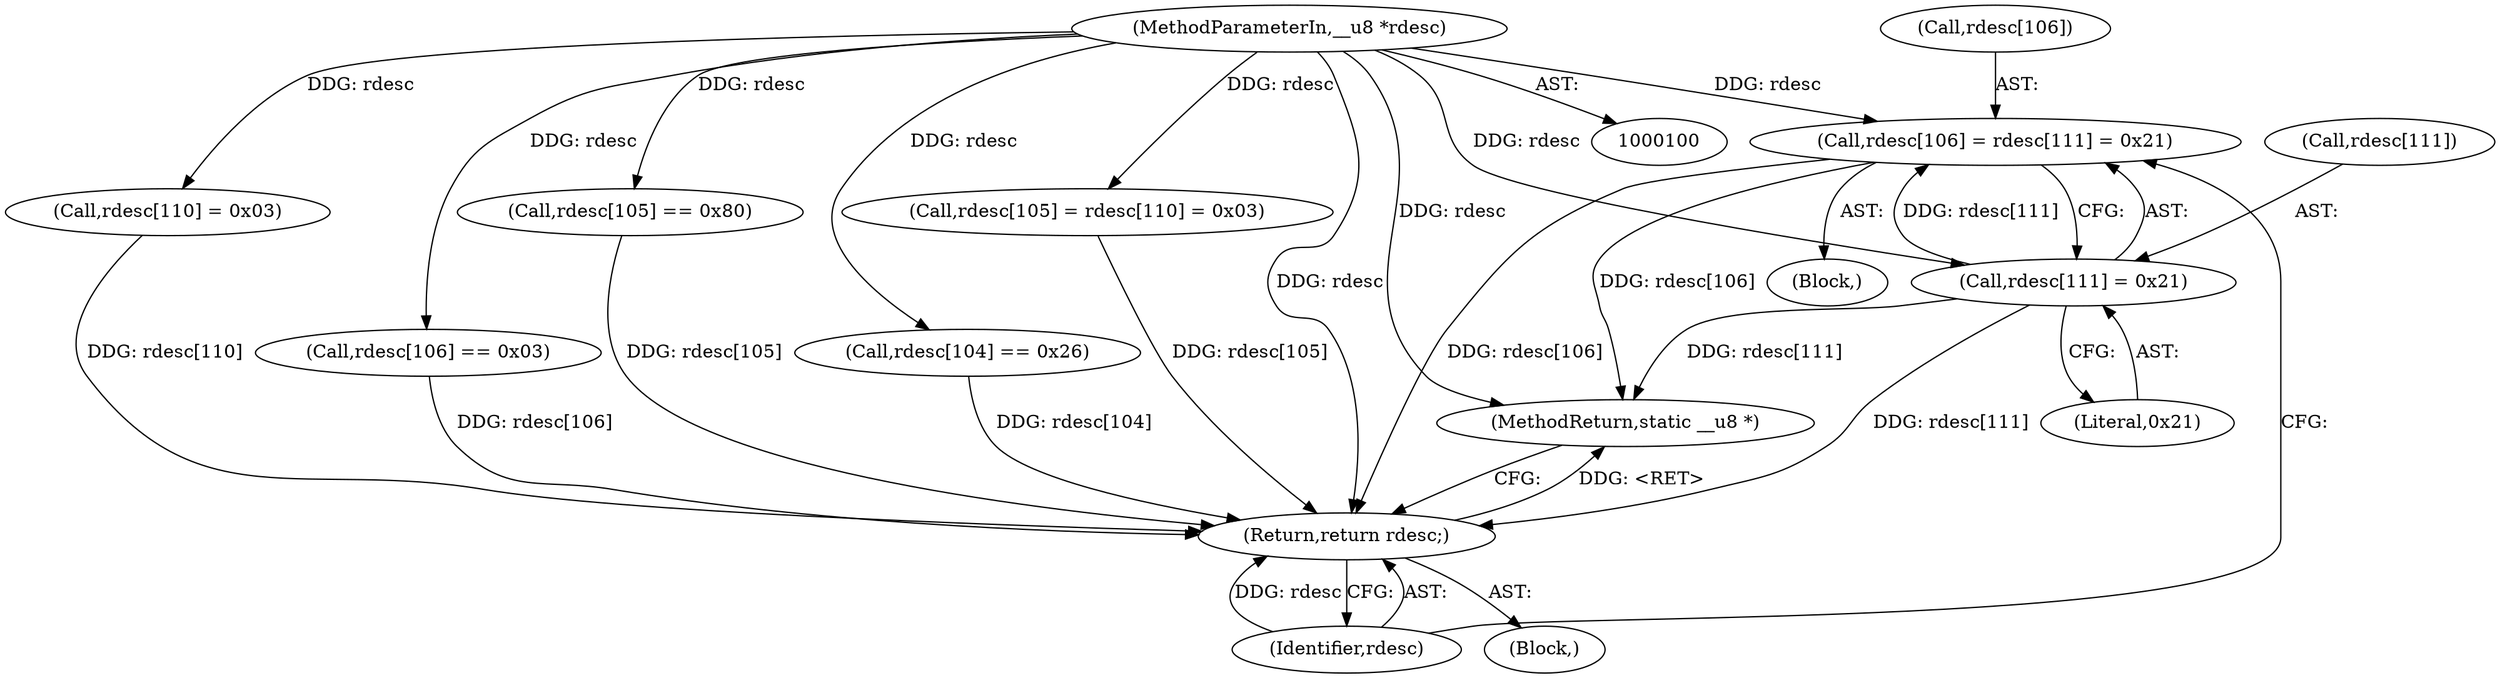 digraph "0_linux_4ab25786c87eb20857bbb715c3ae34ec8fd6a214_4@pointer" {
"1000141" [label="(Call,rdesc[106] = rdesc[111] = 0x21)"];
"1000102" [label="(MethodParameterIn,__u8 *rdesc)"];
"1000145" [label="(Call,rdesc[111] = 0x21)"];
"1000150" [label="(Return,return rdesc;)"];
"1000151" [label="(Identifier,rdesc)"];
"1000136" [label="(Call,rdesc[110] = 0x03)"];
"1000150" [label="(Return,return rdesc;)"];
"1000123" [label="(Call,rdesc[106] == 0x03)"];
"1000149" [label="(Literal,0x21)"];
"1000141" [label="(Call,rdesc[106] = rdesc[111] = 0x21)"];
"1000142" [label="(Call,rdesc[106])"];
"1000104" [label="(Block,)"];
"1000118" [label="(Call,rdesc[105] == 0x80)"];
"1000102" [label="(MethodParameterIn,__u8 *rdesc)"];
"1000146" [label="(Call,rdesc[111])"];
"1000112" [label="(Call,rdesc[104] == 0x26)"];
"1000128" [label="(Block,)"];
"1000132" [label="(Call,rdesc[105] = rdesc[110] = 0x03)"];
"1000145" [label="(Call,rdesc[111] = 0x21)"];
"1000152" [label="(MethodReturn,static __u8 *)"];
"1000141" -> "1000128"  [label="AST: "];
"1000141" -> "1000145"  [label="CFG: "];
"1000142" -> "1000141"  [label="AST: "];
"1000145" -> "1000141"  [label="AST: "];
"1000151" -> "1000141"  [label="CFG: "];
"1000141" -> "1000152"  [label="DDG: rdesc[106]"];
"1000102" -> "1000141"  [label="DDG: rdesc"];
"1000145" -> "1000141"  [label="DDG: rdesc[111]"];
"1000141" -> "1000150"  [label="DDG: rdesc[106]"];
"1000102" -> "1000100"  [label="AST: "];
"1000102" -> "1000152"  [label="DDG: rdesc"];
"1000102" -> "1000112"  [label="DDG: rdesc"];
"1000102" -> "1000118"  [label="DDG: rdesc"];
"1000102" -> "1000123"  [label="DDG: rdesc"];
"1000102" -> "1000132"  [label="DDG: rdesc"];
"1000102" -> "1000136"  [label="DDG: rdesc"];
"1000102" -> "1000145"  [label="DDG: rdesc"];
"1000102" -> "1000150"  [label="DDG: rdesc"];
"1000145" -> "1000149"  [label="CFG: "];
"1000146" -> "1000145"  [label="AST: "];
"1000149" -> "1000145"  [label="AST: "];
"1000145" -> "1000152"  [label="DDG: rdesc[111]"];
"1000145" -> "1000150"  [label="DDG: rdesc[111]"];
"1000150" -> "1000104"  [label="AST: "];
"1000150" -> "1000151"  [label="CFG: "];
"1000151" -> "1000150"  [label="AST: "];
"1000152" -> "1000150"  [label="CFG: "];
"1000150" -> "1000152"  [label="DDG: <RET>"];
"1000151" -> "1000150"  [label="DDG: rdesc"];
"1000112" -> "1000150"  [label="DDG: rdesc[104]"];
"1000118" -> "1000150"  [label="DDG: rdesc[105]"];
"1000136" -> "1000150"  [label="DDG: rdesc[110]"];
"1000123" -> "1000150"  [label="DDG: rdesc[106]"];
"1000132" -> "1000150"  [label="DDG: rdesc[105]"];
}
